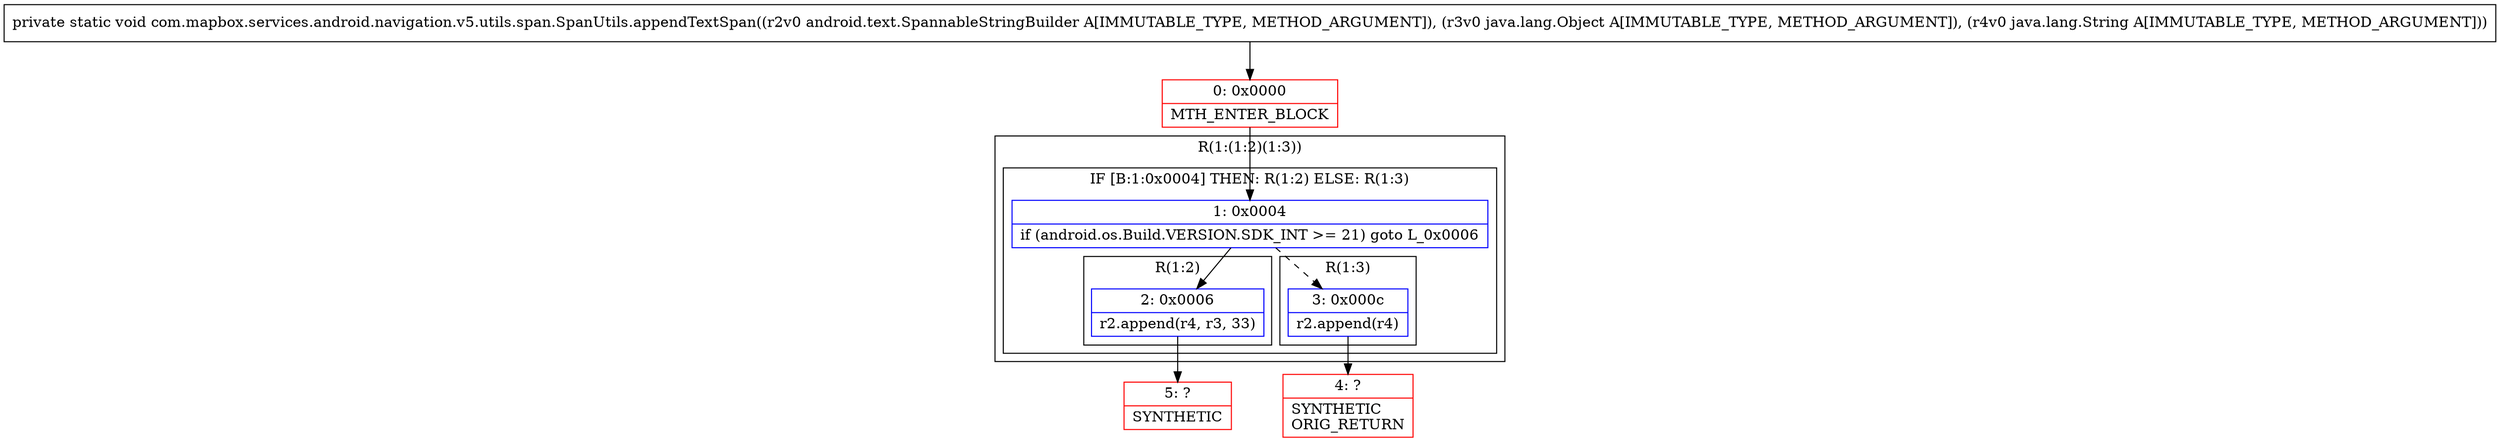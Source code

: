 digraph "CFG forcom.mapbox.services.android.navigation.v5.utils.span.SpanUtils.appendTextSpan(Landroid\/text\/SpannableStringBuilder;Ljava\/lang\/Object;Ljava\/lang\/String;)V" {
subgraph cluster_Region_353260663 {
label = "R(1:(1:2)(1:3))";
node [shape=record,color=blue];
subgraph cluster_IfRegion_1124783178 {
label = "IF [B:1:0x0004] THEN: R(1:2) ELSE: R(1:3)";
node [shape=record,color=blue];
Node_1 [shape=record,label="{1\:\ 0x0004|if (android.os.Build.VERSION.SDK_INT \>= 21) goto L_0x0006\l}"];
subgraph cluster_Region_1656087586 {
label = "R(1:2)";
node [shape=record,color=blue];
Node_2 [shape=record,label="{2\:\ 0x0006|r2.append(r4, r3, 33)\l}"];
}
subgraph cluster_Region_1088021656 {
label = "R(1:3)";
node [shape=record,color=blue];
Node_3 [shape=record,label="{3\:\ 0x000c|r2.append(r4)\l}"];
}
}
}
Node_0 [shape=record,color=red,label="{0\:\ 0x0000|MTH_ENTER_BLOCK\l}"];
Node_4 [shape=record,color=red,label="{4\:\ ?|SYNTHETIC\lORIG_RETURN\l}"];
Node_5 [shape=record,color=red,label="{5\:\ ?|SYNTHETIC\l}"];
MethodNode[shape=record,label="{private static void com.mapbox.services.android.navigation.v5.utils.span.SpanUtils.appendTextSpan((r2v0 android.text.SpannableStringBuilder A[IMMUTABLE_TYPE, METHOD_ARGUMENT]), (r3v0 java.lang.Object A[IMMUTABLE_TYPE, METHOD_ARGUMENT]), (r4v0 java.lang.String A[IMMUTABLE_TYPE, METHOD_ARGUMENT])) }"];
MethodNode -> Node_0;
Node_1 -> Node_2;
Node_1 -> Node_3[style=dashed];
Node_2 -> Node_5;
Node_3 -> Node_4;
Node_0 -> Node_1;
}

